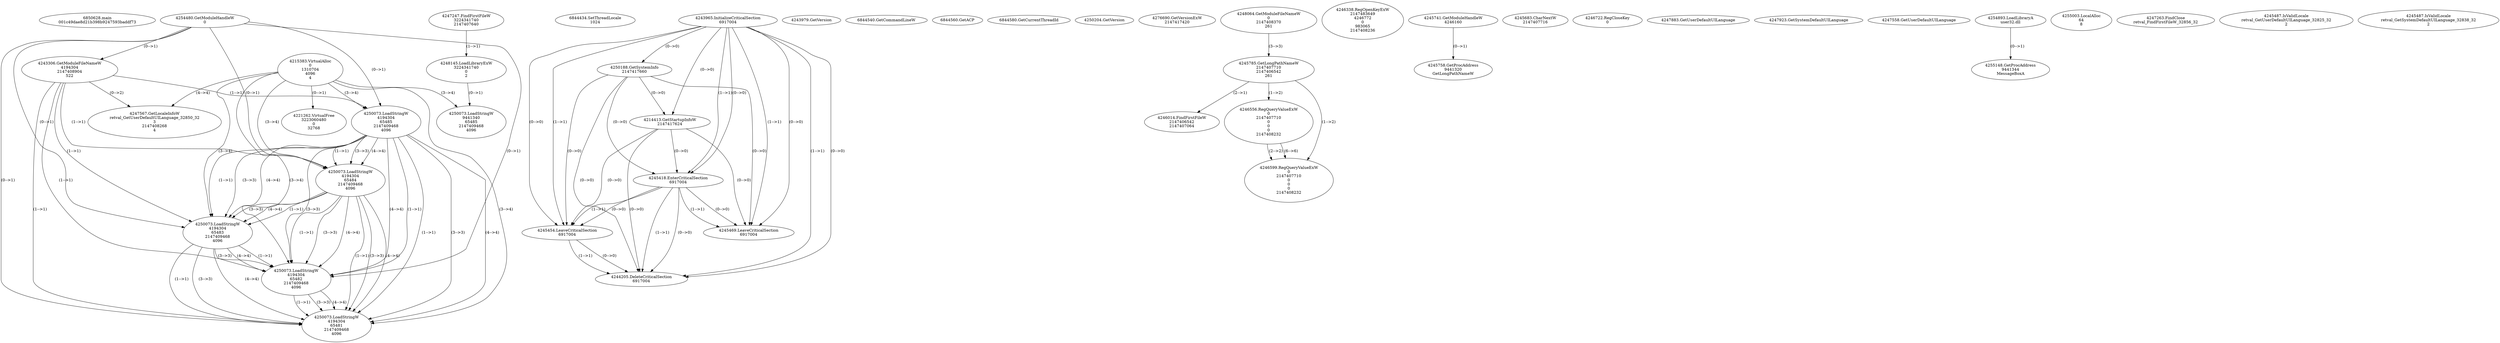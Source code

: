 // Global SCDG with merge call
digraph {
	0 [label="6850628.main
001c49dae8d21b398b9247593baddf73"]
	1 [label="4254480.GetModuleHandleW
0"]
	2 [label="6844434.SetThreadLocale
1024"]
	3 [label="4243965.InitializeCriticalSection
6917004"]
	4 [label="4243979.GetVersion
"]
	5 [label="4250188.GetSystemInfo
2147417660"]
	3 -> 5 [label="(0-->0)"]
	6 [label="6844540.GetCommandLineW
"]
	7 [label="4214413.GetStartupInfoW
2147417624"]
	3 -> 7 [label="(0-->0)"]
	5 -> 7 [label="(0-->0)"]
	8 [label="6844560.GetACP
"]
	9 [label="6844580.GetCurrentThreadId
"]
	10 [label="4250204.GetVersion
"]
	11 [label="4276690.GetVersionExW
2147417420"]
	12 [label="4243306.GetModuleFileNameW
4194304
2147408904
522"]
	1 -> 12 [label="(0-->1)"]
	13 [label="4248064.GetModuleFileNameW
0
2147408370
261"]
	14 [label="4215383.VirtualAlloc
0
1310704
4096
4"]
	15 [label="4246338.RegOpenKeyExW
2147483649
4246772
0
983065
2147408236"]
	16 [label="4245741.GetModuleHandleW
4246160"]
	17 [label="4245758.GetProcAddress
9441320
GetLongPathNameW"]
	16 -> 17 [label="(0-->1)"]
	18 [label="4245785.GetLongPathNameW
2147407710
2147406542
261"]
	13 -> 18 [label="(3-->3)"]
	19 [label="4245683.CharNextW
2147407716"]
	20 [label="4246014.FindFirstFileW
2147406542
2147407064"]
	18 -> 20 [label="(2-->1)"]
	21 [label="4246556.RegQueryValueExW
0
2147407710
0
0
0
2147408232"]
	18 -> 21 [label="(1-->2)"]
	22 [label="4246599.RegQueryValueExW
0
2147407710
0
0
0
2147408232"]
	18 -> 22 [label="(1-->2)"]
	21 -> 22 [label="(2-->2)"]
	21 -> 22 [label="(6-->6)"]
	23 [label="4246722.RegCloseKey
0"]
	24 [label="4247883.GetUserDefaultUILanguage
"]
	25 [label="4245418.EnterCriticalSection
6917004"]
	3 -> 25 [label="(1-->1)"]
	3 -> 25 [label="(0-->0)"]
	5 -> 25 [label="(0-->0)"]
	7 -> 25 [label="(0-->0)"]
	26 [label="4245454.LeaveCriticalSection
6917004"]
	3 -> 26 [label="(1-->1)"]
	25 -> 26 [label="(1-->1)"]
	3 -> 26 [label="(0-->0)"]
	5 -> 26 [label="(0-->0)"]
	7 -> 26 [label="(0-->0)"]
	25 -> 26 [label="(0-->0)"]
	27 [label="4247923.GetSystemDefaultUILanguage
"]
	28 [label="4247558.GetUserDefaultUILanguage
"]
	29 [label="4247567.GetLocaleInfoW
retval_GetUserDefaultUILanguage_32850_32
3
2147408268
4"]
	12 -> 29 [label="(0-->2)"]
	14 -> 29 [label="(4-->4)"]
	30 [label="4247247.FindFirstFileW
3224341740
2147407640"]
	31 [label="4250073.LoadStringW
4194304
65485
2147409468
4096"]
	1 -> 31 [label="(0-->1)"]
	12 -> 31 [label="(1-->1)"]
	14 -> 31 [label="(3-->4)"]
	32 [label="4250073.LoadStringW
4194304
65484
2147409468
4096"]
	1 -> 32 [label="(0-->1)"]
	12 -> 32 [label="(1-->1)"]
	31 -> 32 [label="(1-->1)"]
	31 -> 32 [label="(3-->3)"]
	14 -> 32 [label="(3-->4)"]
	31 -> 32 [label="(4-->4)"]
	33 [label="4250073.LoadStringW
4194304
65483
2147409468
4096"]
	1 -> 33 [label="(0-->1)"]
	12 -> 33 [label="(1-->1)"]
	31 -> 33 [label="(1-->1)"]
	32 -> 33 [label="(1-->1)"]
	31 -> 33 [label="(3-->3)"]
	32 -> 33 [label="(3-->3)"]
	14 -> 33 [label="(3-->4)"]
	31 -> 33 [label="(4-->4)"]
	32 -> 33 [label="(4-->4)"]
	34 [label="4254893.LoadLibraryA
user32.dll"]
	35 [label="4255003.LocalAlloc
64
8"]
	36 [label="4255148.GetProcAddress
9441344
MessageBoxA"]
	34 -> 36 [label="(0-->1)"]
	37 [label="4244205.DeleteCriticalSection
6917004"]
	3 -> 37 [label="(1-->1)"]
	25 -> 37 [label="(1-->1)"]
	26 -> 37 [label="(1-->1)"]
	3 -> 37 [label="(0-->0)"]
	5 -> 37 [label="(0-->0)"]
	7 -> 37 [label="(0-->0)"]
	25 -> 37 [label="(0-->0)"]
	26 -> 37 [label="(0-->0)"]
	38 [label="4221262.VirtualFree
3223060480
0
32768"]
	14 -> 38 [label="(0-->1)"]
	39 [label="4250073.LoadStringW
4194304
65482
2147409468
4096"]
	1 -> 39 [label="(0-->1)"]
	12 -> 39 [label="(1-->1)"]
	31 -> 39 [label="(1-->1)"]
	32 -> 39 [label="(1-->1)"]
	33 -> 39 [label="(1-->1)"]
	31 -> 39 [label="(3-->3)"]
	32 -> 39 [label="(3-->3)"]
	33 -> 39 [label="(3-->3)"]
	14 -> 39 [label="(3-->4)"]
	31 -> 39 [label="(4-->4)"]
	32 -> 39 [label="(4-->4)"]
	33 -> 39 [label="(4-->4)"]
	40 [label="4250073.LoadStringW
4194304
65481
2147409468
4096"]
	1 -> 40 [label="(0-->1)"]
	12 -> 40 [label="(1-->1)"]
	31 -> 40 [label="(1-->1)"]
	32 -> 40 [label="(1-->1)"]
	33 -> 40 [label="(1-->1)"]
	39 -> 40 [label="(1-->1)"]
	31 -> 40 [label="(3-->3)"]
	32 -> 40 [label="(3-->3)"]
	33 -> 40 [label="(3-->3)"]
	39 -> 40 [label="(3-->3)"]
	14 -> 40 [label="(3-->4)"]
	31 -> 40 [label="(4-->4)"]
	32 -> 40 [label="(4-->4)"]
	33 -> 40 [label="(4-->4)"]
	39 -> 40 [label="(4-->4)"]
	41 [label="4247263.FindClose
retval_FindFirstFileW_32856_32"]
	42 [label="4248145.LoadLibraryExW
3224341740
0
2"]
	30 -> 42 [label="(1-->1)"]
	43 [label="4250073.LoadStringW
9441340
65485
2147409468
4096"]
	42 -> 43 [label="(0-->1)"]
	14 -> 43 [label="(3-->4)"]
	44 [label="4245469.LeaveCriticalSection
6917004"]
	3 -> 44 [label="(1-->1)"]
	25 -> 44 [label="(1-->1)"]
	3 -> 44 [label="(0-->0)"]
	5 -> 44 [label="(0-->0)"]
	7 -> 44 [label="(0-->0)"]
	25 -> 44 [label="(0-->0)"]
	45 [label="4245487.IsValidLocale
retval_GetUserDefaultUILanguage_32825_32
2"]
	46 [label="4245487.IsValidLocale
retval_GetSystemDefaultUILanguage_32838_32
2"]
}
